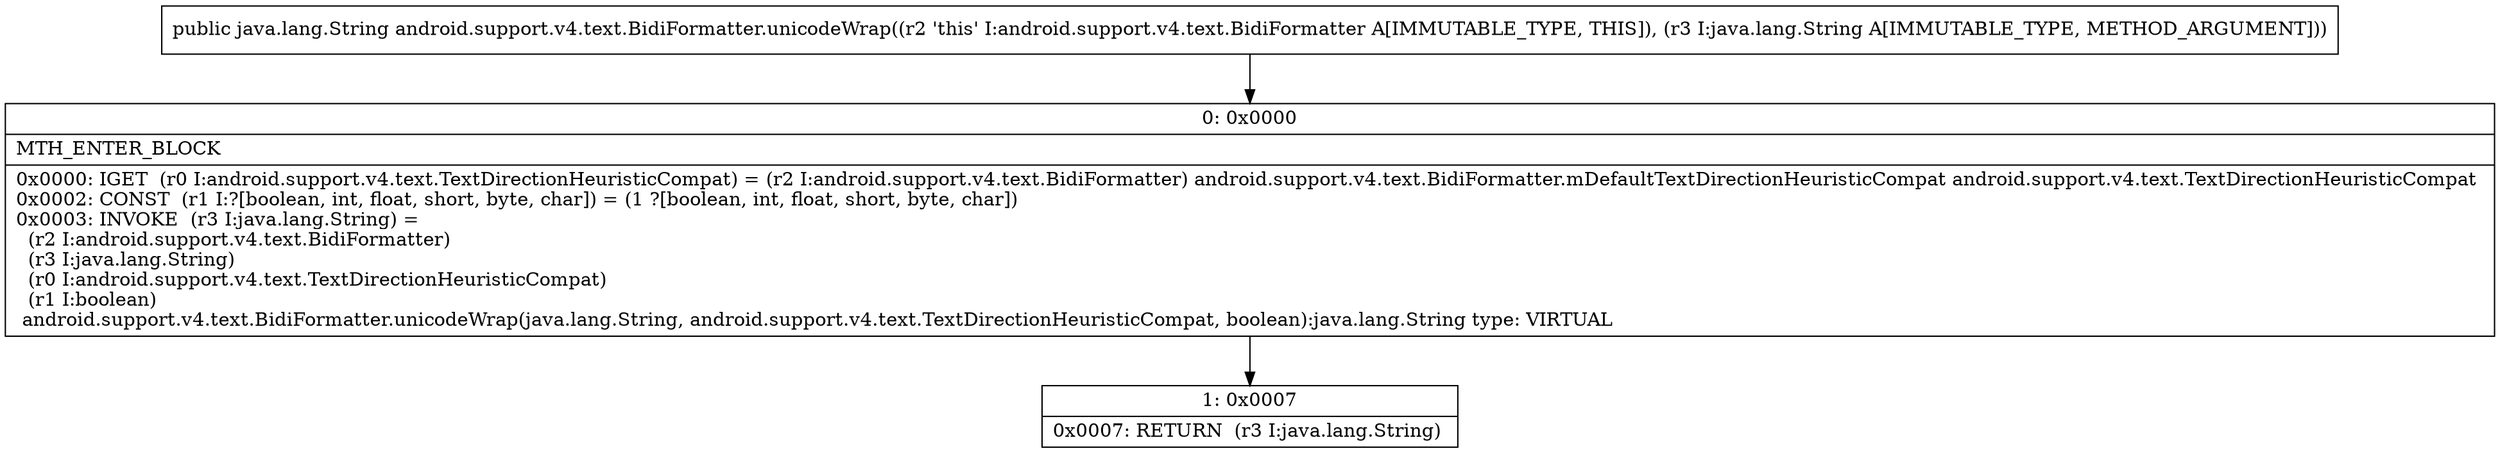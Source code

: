 digraph "CFG forandroid.support.v4.text.BidiFormatter.unicodeWrap(Ljava\/lang\/String;)Ljava\/lang\/String;" {
Node_0 [shape=record,label="{0\:\ 0x0000|MTH_ENTER_BLOCK\l|0x0000: IGET  (r0 I:android.support.v4.text.TextDirectionHeuristicCompat) = (r2 I:android.support.v4.text.BidiFormatter) android.support.v4.text.BidiFormatter.mDefaultTextDirectionHeuristicCompat android.support.v4.text.TextDirectionHeuristicCompat \l0x0002: CONST  (r1 I:?[boolean, int, float, short, byte, char]) = (1 ?[boolean, int, float, short, byte, char]) \l0x0003: INVOKE  (r3 I:java.lang.String) = \l  (r2 I:android.support.v4.text.BidiFormatter)\l  (r3 I:java.lang.String)\l  (r0 I:android.support.v4.text.TextDirectionHeuristicCompat)\l  (r1 I:boolean)\l android.support.v4.text.BidiFormatter.unicodeWrap(java.lang.String, android.support.v4.text.TextDirectionHeuristicCompat, boolean):java.lang.String type: VIRTUAL \l}"];
Node_1 [shape=record,label="{1\:\ 0x0007|0x0007: RETURN  (r3 I:java.lang.String) \l}"];
MethodNode[shape=record,label="{public java.lang.String android.support.v4.text.BidiFormatter.unicodeWrap((r2 'this' I:android.support.v4.text.BidiFormatter A[IMMUTABLE_TYPE, THIS]), (r3 I:java.lang.String A[IMMUTABLE_TYPE, METHOD_ARGUMENT])) }"];
MethodNode -> Node_0;
Node_0 -> Node_1;
}


